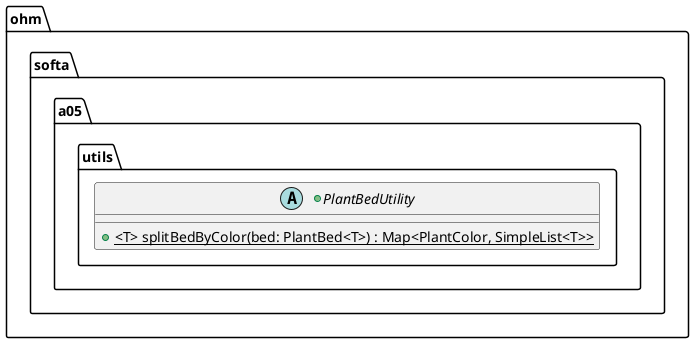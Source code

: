 @startuml
package ohm.softa.a05.utils {
    +abstract class PlantBedUtility{
        +{static} <T> splitBedByColor(bed: PlantBed<T>) : Map<PlantColor, SimpleList<T>>
    }
}
@enduml